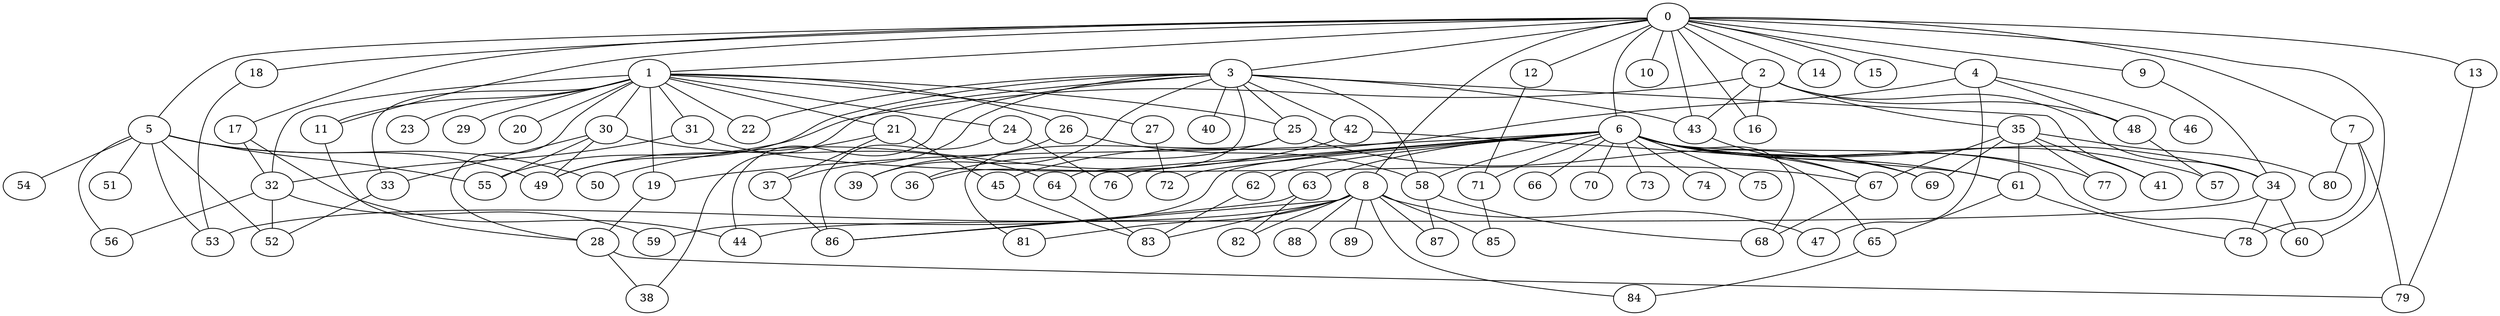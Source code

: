 
graph graphname {
    0 -- 1
0 -- 2
0 -- 3
0 -- 4
0 -- 5
0 -- 6
0 -- 7
0 -- 8
0 -- 9
0 -- 10
0 -- 11
0 -- 12
0 -- 13
0 -- 14
0 -- 15
0 -- 16
0 -- 17
0 -- 18
0 -- 43
0 -- 60
1 -- 32
1 -- 33
1 -- 19
1 -- 20
1 -- 21
1 -- 22
1 -- 23
1 -- 24
1 -- 25
1 -- 26
1 -- 27
1 -- 28
1 -- 29
1 -- 30
1 -- 31
1 -- 11
2 -- 34
2 -- 35
2 -- 55
2 -- 48
2 -- 16
2 -- 43
3 -- 36
3 -- 37
3 -- 38
3 -- 39
3 -- 40
3 -- 41
3 -- 42
3 -- 43
3 -- 44
3 -- 25
3 -- 58
3 -- 22
3 -- 49
4 -- 48
4 -- 45
4 -- 46
4 -- 47
5 -- 49
5 -- 50
5 -- 51
5 -- 52
5 -- 53
5 -- 54
5 -- 55
5 -- 56
6 -- 57
6 -- 58
6 -- 59
6 -- 60
6 -- 61
6 -- 62
6 -- 63
6 -- 64
6 -- 65
6 -- 66
6 -- 67
6 -- 68
6 -- 69
6 -- 70
6 -- 71
6 -- 72
6 -- 73
6 -- 74
6 -- 75
6 -- 76
6 -- 77
6 -- 34
6 -- 19
7 -- 80
7 -- 78
7 -- 79
8 -- 81
8 -- 82
8 -- 83
8 -- 84
8 -- 85
8 -- 86
8 -- 87
8 -- 88
8 -- 89
8 -- 47
8 -- 53
9 -- 34
11 -- 28
12 -- 71
13 -- 79
17 -- 32
17 -- 44
18 -- 53
19 -- 28
21 -- 49
21 -- 45
21 -- 37
24 -- 76
24 -- 86
25 -- 36
25 -- 69
25 -- 81
26 -- 58
26 -- 39
27 -- 72
28 -- 38
28 -- 79
30 -- 33
30 -- 55
30 -- 49
30 -- 64
31 -- 67
31 -- 32
32 -- 59
32 -- 52
32 -- 56
33 -- 52
34 -- 60
34 -- 78
34 -- 44
35 -- 67
35 -- 77
35 -- 69
35 -- 80
35 -- 41
35 -- 61
37 -- 86
42 -- 50
42 -- 61
43 -- 67
45 -- 83
48 -- 57
58 -- 68
58 -- 87
61 -- 65
61 -- 78
62 -- 83
63 -- 82
63 -- 86
64 -- 83
65 -- 84
67 -- 68
71 -- 85

}

